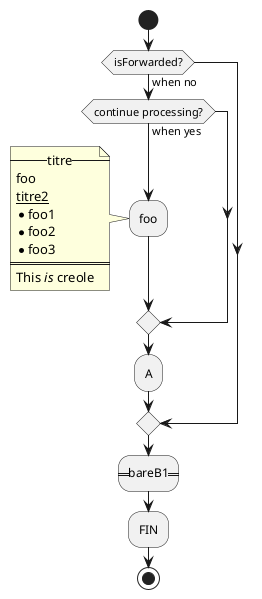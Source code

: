 {
  "sha1": "oen9t31dkgkkeeu4skucakxn1qeeqcd",
  "insertion": {
    "when": "2024-06-04T17:28:39.791Z",
    "user": "plantuml@gmail.com"
  }
}
@startuml
start
if (isForwarded?) then (when no)
    if (continue processing?) then (when yes)
       :foo;
       note left
         --titre--
         foo
         __titre2__
         * foo1
         * foo2
         * foo3
         ====
         This //is// creole
       end note
    endif
    :A;
endif
:==bareB1==;
:FIN;
stop
@enduml
